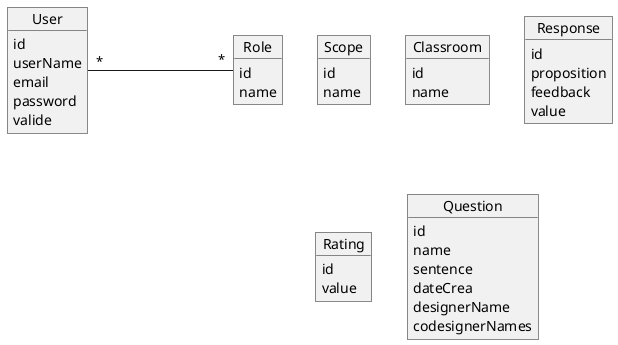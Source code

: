 @startuml
' https://plantuml.com/fr/class-diagram
Object Scope {
id
name
}

Object Classroom {
id
name
}

Object Response {
id
proposition
feedback
value
}

Object Rating {
id
value
}

Object Question{
id
name
sentence
dateCrea
designerName
codesignerNames
}

Object User{
id
userName
email
password
valide
}

Object Role {
id
name
}

User "*" - "*" Role:"\t\t\t\t"

@enduml
